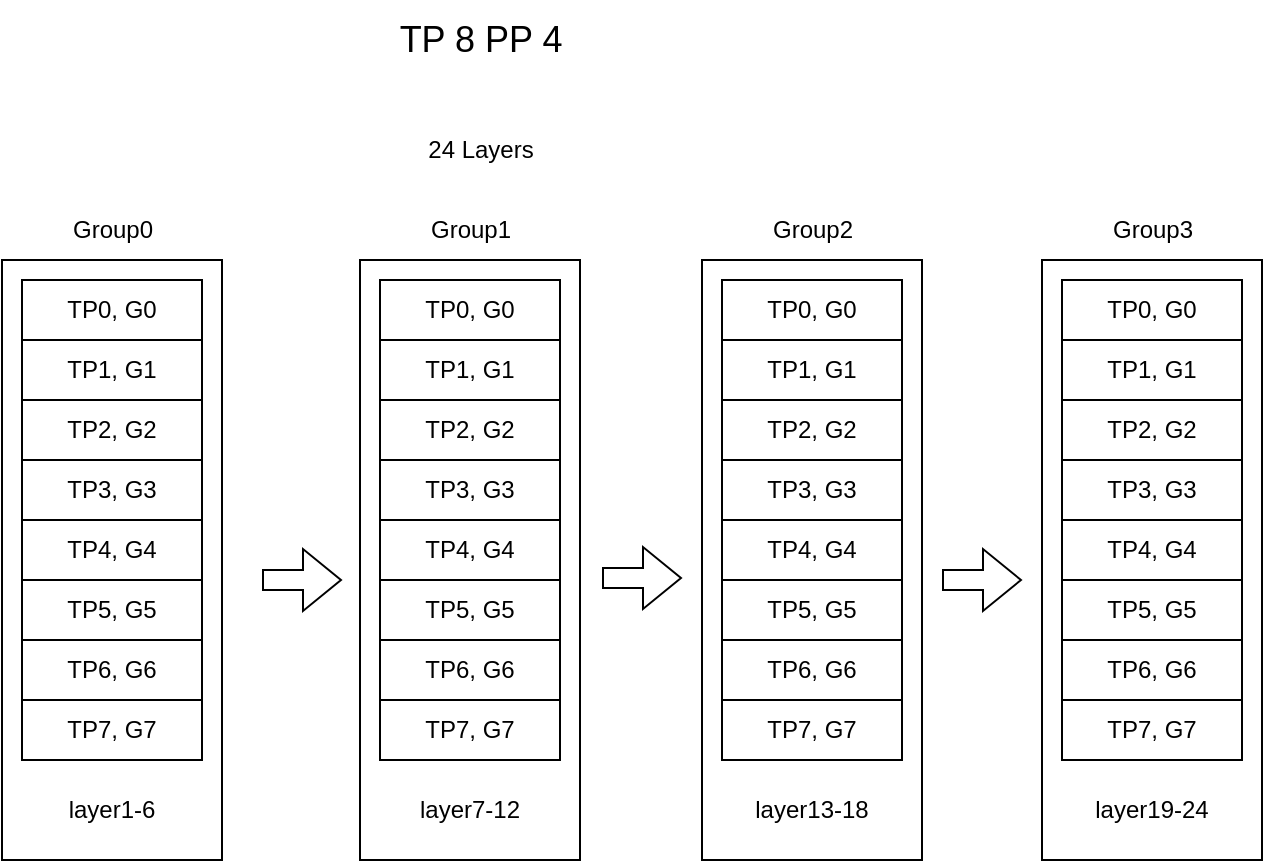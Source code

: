 <mxfile version="27.2.0">
  <diagram name="第 1 页" id="PDHIMLLCr4lSCbn0xV3_">
    <mxGraphModel dx="1426" dy="790" grid="1" gridSize="10" guides="1" tooltips="1" connect="1" arrows="1" fold="1" page="1" pageScale="1" pageWidth="827" pageHeight="1169" math="0" shadow="0">
      <root>
        <mxCell id="0" />
        <mxCell id="1" parent="0" />
        <mxCell id="JG_HZuFrUu9Nx8kR7QPN-1" value="" style="rounded=0;whiteSpace=wrap;html=1;fillColor=none;" vertex="1" parent="1">
          <mxGeometry x="180" y="220" width="110" height="300" as="geometry" />
        </mxCell>
        <mxCell id="JG_HZuFrUu9Nx8kR7QPN-2" value="Group0" style="text;html=1;align=center;verticalAlign=middle;resizable=0;points=[];autosize=1;strokeColor=none;fillColor=none;" vertex="1" parent="1">
          <mxGeometry x="205" y="190" width="60" height="30" as="geometry" />
        </mxCell>
        <mxCell id="JG_HZuFrUu9Nx8kR7QPN-3" value="&lt;font style=&quot;font-size: 18px;&quot;&gt;TP 8 PP 4&lt;/font&gt;" style="text;html=1;align=center;verticalAlign=middle;resizable=0;points=[];autosize=1;strokeColor=none;fillColor=none;" vertex="1" parent="1">
          <mxGeometry x="369" y="90" width="100" height="40" as="geometry" />
        </mxCell>
        <mxCell id="JG_HZuFrUu9Nx8kR7QPN-10" value="24 Layers" style="text;html=1;align=center;verticalAlign=middle;resizable=0;points=[];autosize=1;strokeColor=none;fillColor=none;" vertex="1" parent="1">
          <mxGeometry x="379" y="150" width="80" height="30" as="geometry" />
        </mxCell>
        <mxCell id="JG_HZuFrUu9Nx8kR7QPN-11" value="TP0, G0" style="rounded=0;whiteSpace=wrap;html=1;" vertex="1" parent="1">
          <mxGeometry x="190" y="230" width="90" height="30" as="geometry" />
        </mxCell>
        <mxCell id="JG_HZuFrUu9Nx8kR7QPN-12" value="TP1, G1" style="rounded=0;whiteSpace=wrap;html=1;" vertex="1" parent="1">
          <mxGeometry x="190" y="260" width="90" height="30" as="geometry" />
        </mxCell>
        <mxCell id="JG_HZuFrUu9Nx8kR7QPN-13" value="TP2, G2" style="rounded=0;whiteSpace=wrap;html=1;" vertex="1" parent="1">
          <mxGeometry x="190" y="290" width="90" height="30" as="geometry" />
        </mxCell>
        <mxCell id="JG_HZuFrUu9Nx8kR7QPN-14" value="TP3, G3" style="rounded=0;whiteSpace=wrap;html=1;" vertex="1" parent="1">
          <mxGeometry x="190" y="320" width="90" height="30" as="geometry" />
        </mxCell>
        <mxCell id="JG_HZuFrUu9Nx8kR7QPN-15" value="TP4, G4" style="rounded=0;whiteSpace=wrap;html=1;" vertex="1" parent="1">
          <mxGeometry x="190" y="350" width="90" height="30" as="geometry" />
        </mxCell>
        <mxCell id="JG_HZuFrUu9Nx8kR7QPN-16" value="TP5, G5" style="rounded=0;whiteSpace=wrap;html=1;" vertex="1" parent="1">
          <mxGeometry x="190" y="380" width="90" height="30" as="geometry" />
        </mxCell>
        <mxCell id="JG_HZuFrUu9Nx8kR7QPN-17" value="TP6, G6" style="rounded=0;whiteSpace=wrap;html=1;" vertex="1" parent="1">
          <mxGeometry x="190" y="410" width="90" height="30" as="geometry" />
        </mxCell>
        <mxCell id="JG_HZuFrUu9Nx8kR7QPN-18" value="TP7, G7" style="rounded=0;whiteSpace=wrap;html=1;" vertex="1" parent="1">
          <mxGeometry x="190" y="440" width="90" height="30" as="geometry" />
        </mxCell>
        <mxCell id="JG_HZuFrUu9Nx8kR7QPN-19" value="layer1-6" style="text;html=1;align=center;verticalAlign=middle;whiteSpace=wrap;rounded=0;" vertex="1" parent="1">
          <mxGeometry x="205" y="480" width="60" height="30" as="geometry" />
        </mxCell>
        <mxCell id="JG_HZuFrUu9Nx8kR7QPN-20" value="" style="rounded=0;whiteSpace=wrap;html=1;fillColor=none;" vertex="1" parent="1">
          <mxGeometry x="359" y="220" width="110" height="300" as="geometry" />
        </mxCell>
        <mxCell id="JG_HZuFrUu9Nx8kR7QPN-21" value="Group1" style="text;html=1;align=center;verticalAlign=middle;resizable=0;points=[];autosize=1;strokeColor=none;fillColor=none;" vertex="1" parent="1">
          <mxGeometry x="384" y="190" width="60" height="30" as="geometry" />
        </mxCell>
        <mxCell id="JG_HZuFrUu9Nx8kR7QPN-22" value="TP0, G0" style="rounded=0;whiteSpace=wrap;html=1;" vertex="1" parent="1">
          <mxGeometry x="369" y="230" width="90" height="30" as="geometry" />
        </mxCell>
        <mxCell id="JG_HZuFrUu9Nx8kR7QPN-23" value="TP1, G1" style="rounded=0;whiteSpace=wrap;html=1;" vertex="1" parent="1">
          <mxGeometry x="369" y="260" width="90" height="30" as="geometry" />
        </mxCell>
        <mxCell id="JG_HZuFrUu9Nx8kR7QPN-24" value="TP2, G2" style="rounded=0;whiteSpace=wrap;html=1;" vertex="1" parent="1">
          <mxGeometry x="369" y="290" width="90" height="30" as="geometry" />
        </mxCell>
        <mxCell id="JG_HZuFrUu9Nx8kR7QPN-25" value="TP3, G3" style="rounded=0;whiteSpace=wrap;html=1;" vertex="1" parent="1">
          <mxGeometry x="369" y="320" width="90" height="30" as="geometry" />
        </mxCell>
        <mxCell id="JG_HZuFrUu9Nx8kR7QPN-26" value="TP4, G4" style="rounded=0;whiteSpace=wrap;html=1;" vertex="1" parent="1">
          <mxGeometry x="369" y="350" width="90" height="30" as="geometry" />
        </mxCell>
        <mxCell id="JG_HZuFrUu9Nx8kR7QPN-27" value="TP5, G5" style="rounded=0;whiteSpace=wrap;html=1;" vertex="1" parent="1">
          <mxGeometry x="369" y="380" width="90" height="30" as="geometry" />
        </mxCell>
        <mxCell id="JG_HZuFrUu9Nx8kR7QPN-28" value="TP6, G6" style="rounded=0;whiteSpace=wrap;html=1;" vertex="1" parent="1">
          <mxGeometry x="369" y="410" width="90" height="30" as="geometry" />
        </mxCell>
        <mxCell id="JG_HZuFrUu9Nx8kR7QPN-29" value="TP7, G7" style="rounded=0;whiteSpace=wrap;html=1;" vertex="1" parent="1">
          <mxGeometry x="369" y="440" width="90" height="30" as="geometry" />
        </mxCell>
        <mxCell id="JG_HZuFrUu9Nx8kR7QPN-30" value="layer7-12" style="text;html=1;align=center;verticalAlign=middle;whiteSpace=wrap;rounded=0;" vertex="1" parent="1">
          <mxGeometry x="384" y="480" width="60" height="30" as="geometry" />
        </mxCell>
        <mxCell id="JG_HZuFrUu9Nx8kR7QPN-31" value="" style="rounded=0;whiteSpace=wrap;html=1;fillColor=none;" vertex="1" parent="1">
          <mxGeometry x="530" y="220" width="110" height="300" as="geometry" />
        </mxCell>
        <mxCell id="JG_HZuFrUu9Nx8kR7QPN-32" value="Group2" style="text;html=1;align=center;verticalAlign=middle;resizable=0;points=[];autosize=1;strokeColor=none;fillColor=none;" vertex="1" parent="1">
          <mxGeometry x="555" y="190" width="60" height="30" as="geometry" />
        </mxCell>
        <mxCell id="JG_HZuFrUu9Nx8kR7QPN-33" value="TP0, G0" style="rounded=0;whiteSpace=wrap;html=1;" vertex="1" parent="1">
          <mxGeometry x="540" y="230" width="90" height="30" as="geometry" />
        </mxCell>
        <mxCell id="JG_HZuFrUu9Nx8kR7QPN-34" value="TP1, G1" style="rounded=0;whiteSpace=wrap;html=1;" vertex="1" parent="1">
          <mxGeometry x="540" y="260" width="90" height="30" as="geometry" />
        </mxCell>
        <mxCell id="JG_HZuFrUu9Nx8kR7QPN-35" value="TP2, G2" style="rounded=0;whiteSpace=wrap;html=1;" vertex="1" parent="1">
          <mxGeometry x="540" y="290" width="90" height="30" as="geometry" />
        </mxCell>
        <mxCell id="JG_HZuFrUu9Nx8kR7QPN-36" value="TP3, G3" style="rounded=0;whiteSpace=wrap;html=1;" vertex="1" parent="1">
          <mxGeometry x="540" y="320" width="90" height="30" as="geometry" />
        </mxCell>
        <mxCell id="JG_HZuFrUu9Nx8kR7QPN-37" value="TP4, G4" style="rounded=0;whiteSpace=wrap;html=1;" vertex="1" parent="1">
          <mxGeometry x="540" y="350" width="90" height="30" as="geometry" />
        </mxCell>
        <mxCell id="JG_HZuFrUu9Nx8kR7QPN-38" value="TP5, G5" style="rounded=0;whiteSpace=wrap;html=1;" vertex="1" parent="1">
          <mxGeometry x="540" y="380" width="90" height="30" as="geometry" />
        </mxCell>
        <mxCell id="JG_HZuFrUu9Nx8kR7QPN-39" value="TP6, G6" style="rounded=0;whiteSpace=wrap;html=1;" vertex="1" parent="1">
          <mxGeometry x="540" y="410" width="90" height="30" as="geometry" />
        </mxCell>
        <mxCell id="JG_HZuFrUu9Nx8kR7QPN-40" value="TP7, G7" style="rounded=0;whiteSpace=wrap;html=1;" vertex="1" parent="1">
          <mxGeometry x="540" y="440" width="90" height="30" as="geometry" />
        </mxCell>
        <mxCell id="JG_HZuFrUu9Nx8kR7QPN-41" value="layer13-18" style="text;html=1;align=center;verticalAlign=middle;whiteSpace=wrap;rounded=0;" vertex="1" parent="1">
          <mxGeometry x="555" y="480" width="60" height="30" as="geometry" />
        </mxCell>
        <mxCell id="JG_HZuFrUu9Nx8kR7QPN-42" value="" style="rounded=0;whiteSpace=wrap;html=1;fillColor=none;" vertex="1" parent="1">
          <mxGeometry x="700" y="220" width="110" height="300" as="geometry" />
        </mxCell>
        <mxCell id="JG_HZuFrUu9Nx8kR7QPN-43" value="Group3" style="text;html=1;align=center;verticalAlign=middle;resizable=0;points=[];autosize=1;strokeColor=none;fillColor=none;" vertex="1" parent="1">
          <mxGeometry x="725" y="190" width="60" height="30" as="geometry" />
        </mxCell>
        <mxCell id="JG_HZuFrUu9Nx8kR7QPN-44" value="TP0, G0" style="rounded=0;whiteSpace=wrap;html=1;" vertex="1" parent="1">
          <mxGeometry x="710" y="230" width="90" height="30" as="geometry" />
        </mxCell>
        <mxCell id="JG_HZuFrUu9Nx8kR7QPN-45" value="TP1, G1" style="rounded=0;whiteSpace=wrap;html=1;" vertex="1" parent="1">
          <mxGeometry x="710" y="260" width="90" height="30" as="geometry" />
        </mxCell>
        <mxCell id="JG_HZuFrUu9Nx8kR7QPN-46" value="TP2, G2" style="rounded=0;whiteSpace=wrap;html=1;" vertex="1" parent="1">
          <mxGeometry x="710" y="290" width="90" height="30" as="geometry" />
        </mxCell>
        <mxCell id="JG_HZuFrUu9Nx8kR7QPN-47" value="TP3, G3" style="rounded=0;whiteSpace=wrap;html=1;" vertex="1" parent="1">
          <mxGeometry x="710" y="320" width="90" height="30" as="geometry" />
        </mxCell>
        <mxCell id="JG_HZuFrUu9Nx8kR7QPN-48" value="TP4, G4" style="rounded=0;whiteSpace=wrap;html=1;" vertex="1" parent="1">
          <mxGeometry x="710" y="350" width="90" height="30" as="geometry" />
        </mxCell>
        <mxCell id="JG_HZuFrUu9Nx8kR7QPN-49" value="TP5, G5" style="rounded=0;whiteSpace=wrap;html=1;" vertex="1" parent="1">
          <mxGeometry x="710" y="380" width="90" height="30" as="geometry" />
        </mxCell>
        <mxCell id="JG_HZuFrUu9Nx8kR7QPN-50" value="TP6, G6" style="rounded=0;whiteSpace=wrap;html=1;" vertex="1" parent="1">
          <mxGeometry x="710" y="410" width="90" height="30" as="geometry" />
        </mxCell>
        <mxCell id="JG_HZuFrUu9Nx8kR7QPN-51" value="TP7, G7" style="rounded=0;whiteSpace=wrap;html=1;" vertex="1" parent="1">
          <mxGeometry x="710" y="440" width="90" height="30" as="geometry" />
        </mxCell>
        <mxCell id="JG_HZuFrUu9Nx8kR7QPN-52" value="layer19-24" style="text;html=1;align=center;verticalAlign=middle;whiteSpace=wrap;rounded=0;" vertex="1" parent="1">
          <mxGeometry x="725" y="480" width="60" height="30" as="geometry" />
        </mxCell>
        <mxCell id="JG_HZuFrUu9Nx8kR7QPN-53" value="" style="shape=flexArrow;endArrow=classic;html=1;rounded=0;" edge="1" parent="1">
          <mxGeometry width="50" height="50" relative="1" as="geometry">
            <mxPoint x="310" y="380" as="sourcePoint" />
            <mxPoint x="350" y="380" as="targetPoint" />
          </mxGeometry>
        </mxCell>
        <mxCell id="JG_HZuFrUu9Nx8kR7QPN-54" value="" style="shape=flexArrow;endArrow=classic;html=1;rounded=0;" edge="1" parent="1">
          <mxGeometry width="50" height="50" relative="1" as="geometry">
            <mxPoint x="480" y="379" as="sourcePoint" />
            <mxPoint x="520" y="379" as="targetPoint" />
          </mxGeometry>
        </mxCell>
        <mxCell id="JG_HZuFrUu9Nx8kR7QPN-55" value="" style="shape=flexArrow;endArrow=classic;html=1;rounded=0;" edge="1" parent="1">
          <mxGeometry width="50" height="50" relative="1" as="geometry">
            <mxPoint x="650" y="380" as="sourcePoint" />
            <mxPoint x="690" y="380" as="targetPoint" />
          </mxGeometry>
        </mxCell>
      </root>
    </mxGraphModel>
  </diagram>
</mxfile>
